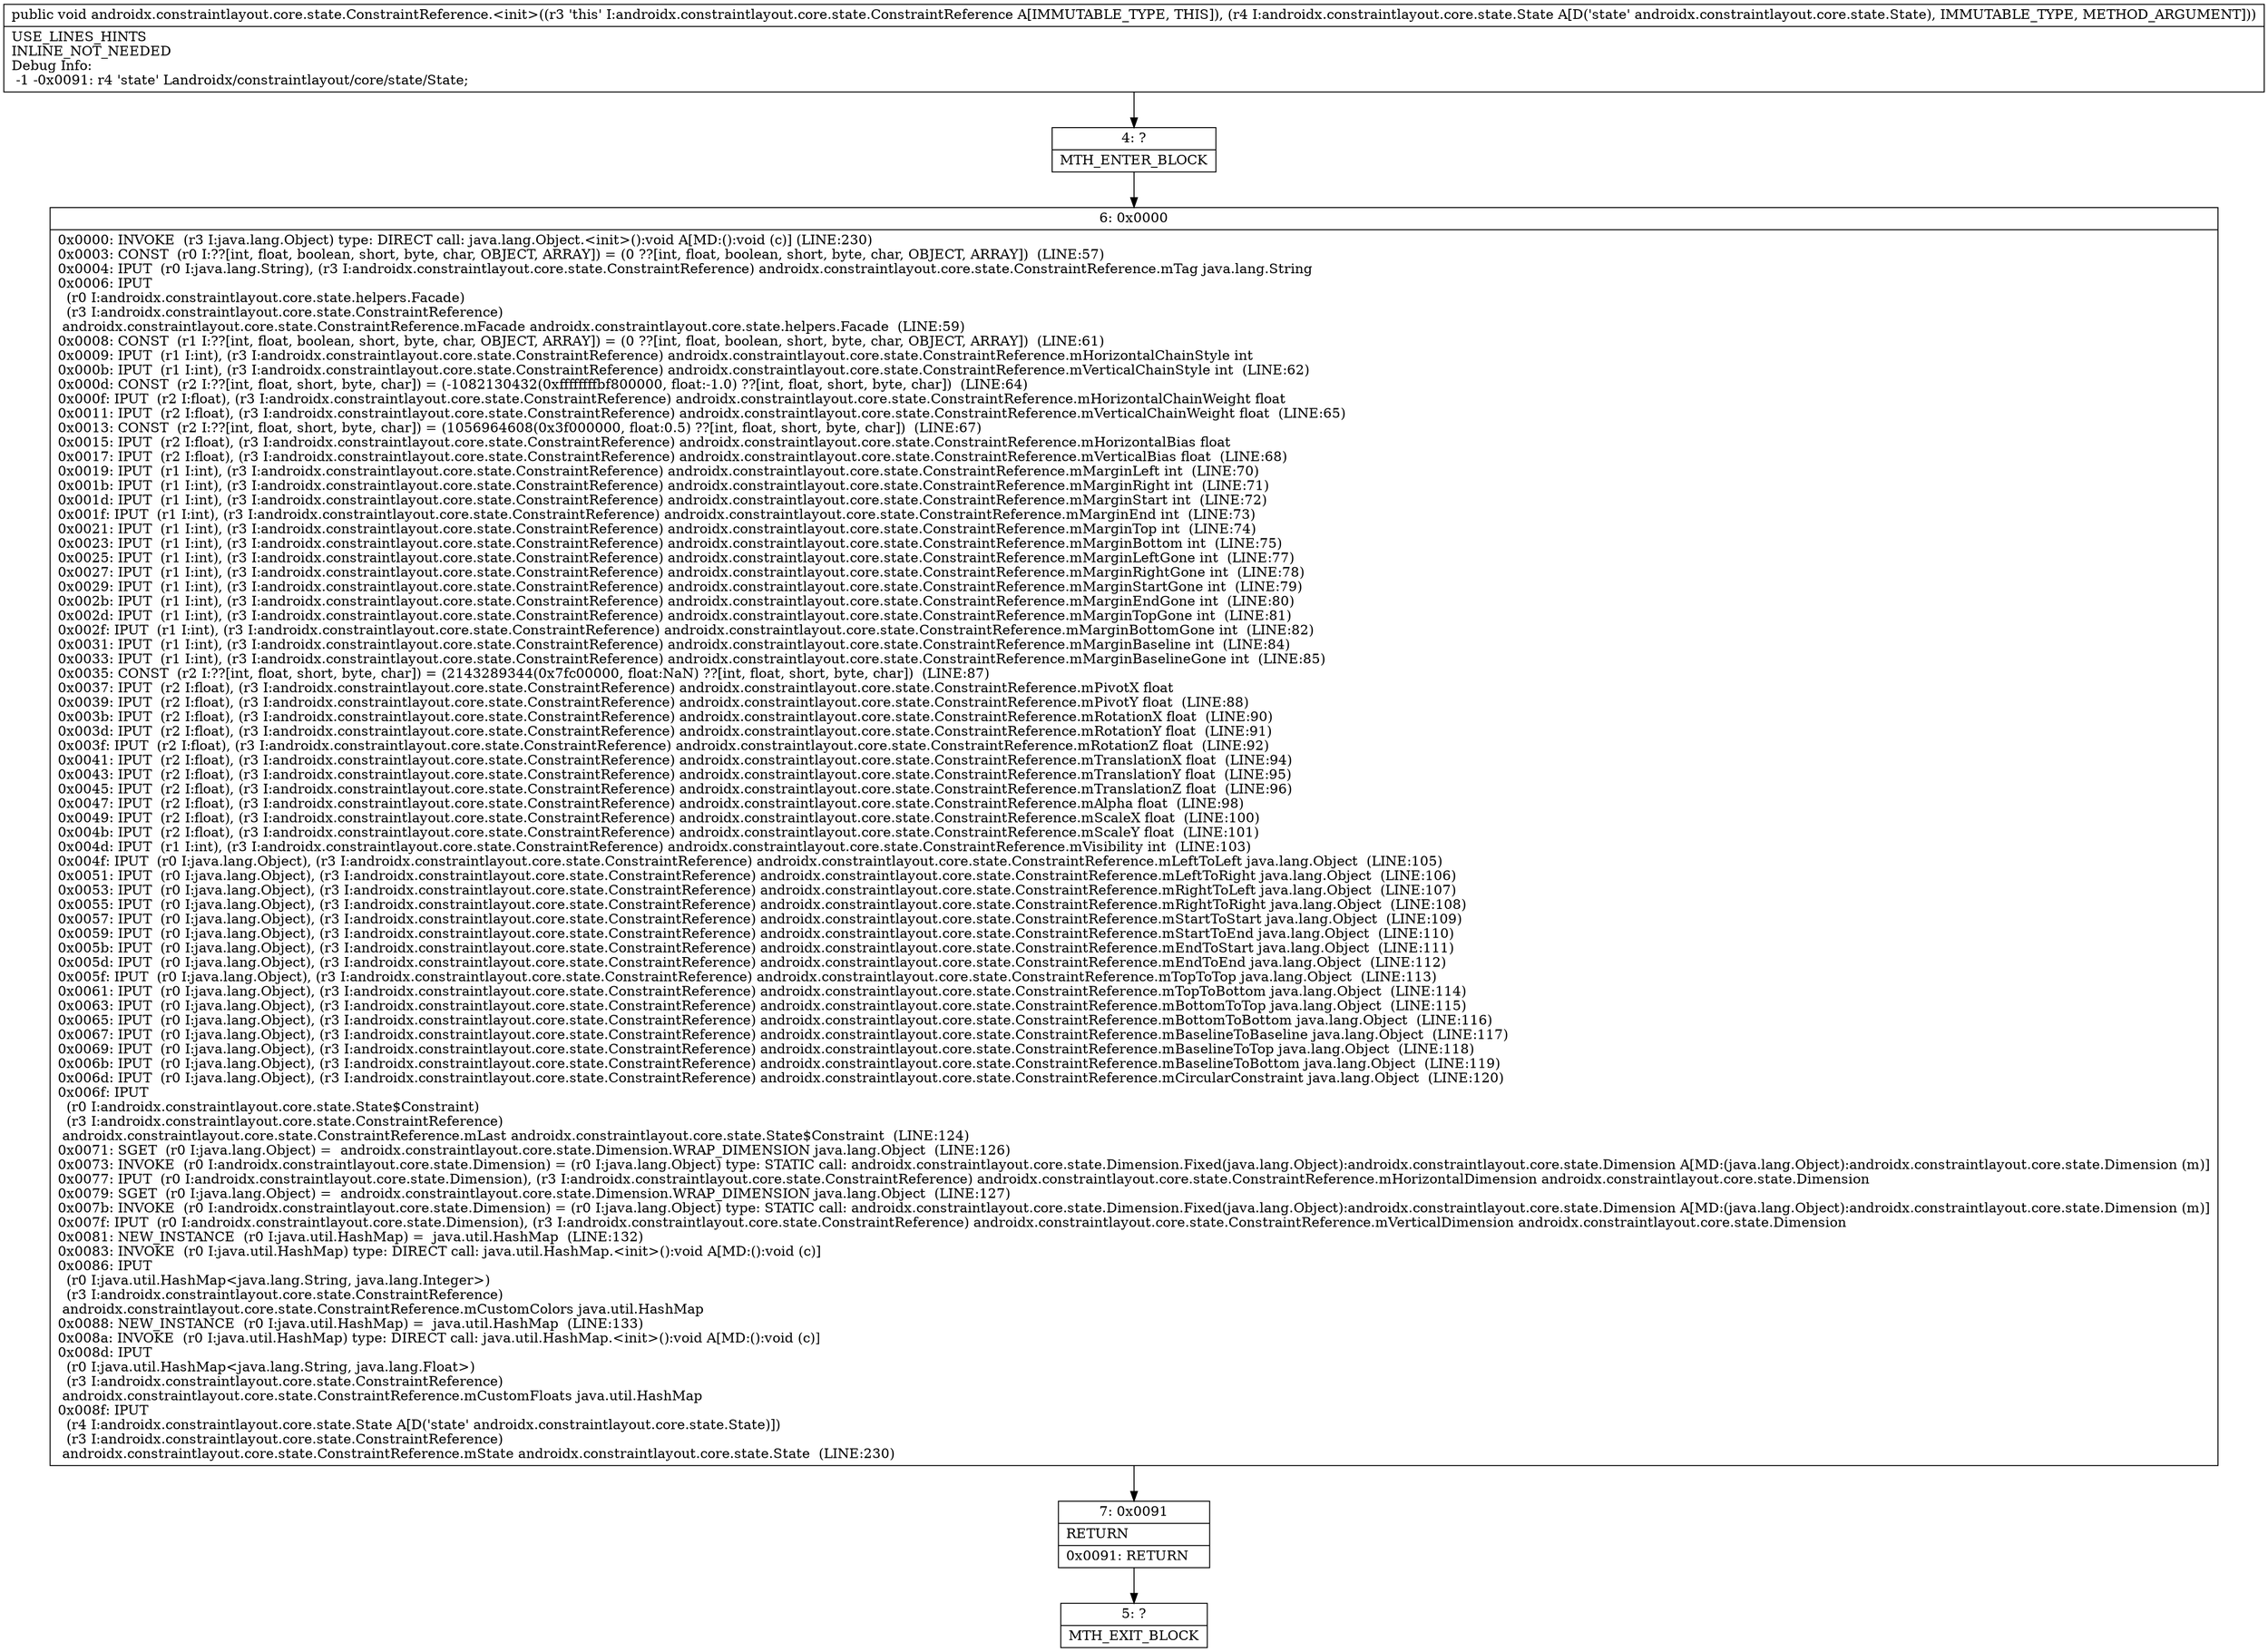 digraph "CFG forandroidx.constraintlayout.core.state.ConstraintReference.\<init\>(Landroidx\/constraintlayout\/core\/state\/State;)V" {
Node_4 [shape=record,label="{4\:\ ?|MTH_ENTER_BLOCK\l}"];
Node_6 [shape=record,label="{6\:\ 0x0000|0x0000: INVOKE  (r3 I:java.lang.Object) type: DIRECT call: java.lang.Object.\<init\>():void A[MD:():void (c)] (LINE:230)\l0x0003: CONST  (r0 I:??[int, float, boolean, short, byte, char, OBJECT, ARRAY]) = (0 ??[int, float, boolean, short, byte, char, OBJECT, ARRAY])  (LINE:57)\l0x0004: IPUT  (r0 I:java.lang.String), (r3 I:androidx.constraintlayout.core.state.ConstraintReference) androidx.constraintlayout.core.state.ConstraintReference.mTag java.lang.String \l0x0006: IPUT  \l  (r0 I:androidx.constraintlayout.core.state.helpers.Facade)\l  (r3 I:androidx.constraintlayout.core.state.ConstraintReference)\l androidx.constraintlayout.core.state.ConstraintReference.mFacade androidx.constraintlayout.core.state.helpers.Facade  (LINE:59)\l0x0008: CONST  (r1 I:??[int, float, boolean, short, byte, char, OBJECT, ARRAY]) = (0 ??[int, float, boolean, short, byte, char, OBJECT, ARRAY])  (LINE:61)\l0x0009: IPUT  (r1 I:int), (r3 I:androidx.constraintlayout.core.state.ConstraintReference) androidx.constraintlayout.core.state.ConstraintReference.mHorizontalChainStyle int \l0x000b: IPUT  (r1 I:int), (r3 I:androidx.constraintlayout.core.state.ConstraintReference) androidx.constraintlayout.core.state.ConstraintReference.mVerticalChainStyle int  (LINE:62)\l0x000d: CONST  (r2 I:??[int, float, short, byte, char]) = (\-1082130432(0xffffffffbf800000, float:\-1.0) ??[int, float, short, byte, char])  (LINE:64)\l0x000f: IPUT  (r2 I:float), (r3 I:androidx.constraintlayout.core.state.ConstraintReference) androidx.constraintlayout.core.state.ConstraintReference.mHorizontalChainWeight float \l0x0011: IPUT  (r2 I:float), (r3 I:androidx.constraintlayout.core.state.ConstraintReference) androidx.constraintlayout.core.state.ConstraintReference.mVerticalChainWeight float  (LINE:65)\l0x0013: CONST  (r2 I:??[int, float, short, byte, char]) = (1056964608(0x3f000000, float:0.5) ??[int, float, short, byte, char])  (LINE:67)\l0x0015: IPUT  (r2 I:float), (r3 I:androidx.constraintlayout.core.state.ConstraintReference) androidx.constraintlayout.core.state.ConstraintReference.mHorizontalBias float \l0x0017: IPUT  (r2 I:float), (r3 I:androidx.constraintlayout.core.state.ConstraintReference) androidx.constraintlayout.core.state.ConstraintReference.mVerticalBias float  (LINE:68)\l0x0019: IPUT  (r1 I:int), (r3 I:androidx.constraintlayout.core.state.ConstraintReference) androidx.constraintlayout.core.state.ConstraintReference.mMarginLeft int  (LINE:70)\l0x001b: IPUT  (r1 I:int), (r3 I:androidx.constraintlayout.core.state.ConstraintReference) androidx.constraintlayout.core.state.ConstraintReference.mMarginRight int  (LINE:71)\l0x001d: IPUT  (r1 I:int), (r3 I:androidx.constraintlayout.core.state.ConstraintReference) androidx.constraintlayout.core.state.ConstraintReference.mMarginStart int  (LINE:72)\l0x001f: IPUT  (r1 I:int), (r3 I:androidx.constraintlayout.core.state.ConstraintReference) androidx.constraintlayout.core.state.ConstraintReference.mMarginEnd int  (LINE:73)\l0x0021: IPUT  (r1 I:int), (r3 I:androidx.constraintlayout.core.state.ConstraintReference) androidx.constraintlayout.core.state.ConstraintReference.mMarginTop int  (LINE:74)\l0x0023: IPUT  (r1 I:int), (r3 I:androidx.constraintlayout.core.state.ConstraintReference) androidx.constraintlayout.core.state.ConstraintReference.mMarginBottom int  (LINE:75)\l0x0025: IPUT  (r1 I:int), (r3 I:androidx.constraintlayout.core.state.ConstraintReference) androidx.constraintlayout.core.state.ConstraintReference.mMarginLeftGone int  (LINE:77)\l0x0027: IPUT  (r1 I:int), (r3 I:androidx.constraintlayout.core.state.ConstraintReference) androidx.constraintlayout.core.state.ConstraintReference.mMarginRightGone int  (LINE:78)\l0x0029: IPUT  (r1 I:int), (r3 I:androidx.constraintlayout.core.state.ConstraintReference) androidx.constraintlayout.core.state.ConstraintReference.mMarginStartGone int  (LINE:79)\l0x002b: IPUT  (r1 I:int), (r3 I:androidx.constraintlayout.core.state.ConstraintReference) androidx.constraintlayout.core.state.ConstraintReference.mMarginEndGone int  (LINE:80)\l0x002d: IPUT  (r1 I:int), (r3 I:androidx.constraintlayout.core.state.ConstraintReference) androidx.constraintlayout.core.state.ConstraintReference.mMarginTopGone int  (LINE:81)\l0x002f: IPUT  (r1 I:int), (r3 I:androidx.constraintlayout.core.state.ConstraintReference) androidx.constraintlayout.core.state.ConstraintReference.mMarginBottomGone int  (LINE:82)\l0x0031: IPUT  (r1 I:int), (r3 I:androidx.constraintlayout.core.state.ConstraintReference) androidx.constraintlayout.core.state.ConstraintReference.mMarginBaseline int  (LINE:84)\l0x0033: IPUT  (r1 I:int), (r3 I:androidx.constraintlayout.core.state.ConstraintReference) androidx.constraintlayout.core.state.ConstraintReference.mMarginBaselineGone int  (LINE:85)\l0x0035: CONST  (r2 I:??[int, float, short, byte, char]) = (2143289344(0x7fc00000, float:NaN) ??[int, float, short, byte, char])  (LINE:87)\l0x0037: IPUT  (r2 I:float), (r3 I:androidx.constraintlayout.core.state.ConstraintReference) androidx.constraintlayout.core.state.ConstraintReference.mPivotX float \l0x0039: IPUT  (r2 I:float), (r3 I:androidx.constraintlayout.core.state.ConstraintReference) androidx.constraintlayout.core.state.ConstraintReference.mPivotY float  (LINE:88)\l0x003b: IPUT  (r2 I:float), (r3 I:androidx.constraintlayout.core.state.ConstraintReference) androidx.constraintlayout.core.state.ConstraintReference.mRotationX float  (LINE:90)\l0x003d: IPUT  (r2 I:float), (r3 I:androidx.constraintlayout.core.state.ConstraintReference) androidx.constraintlayout.core.state.ConstraintReference.mRotationY float  (LINE:91)\l0x003f: IPUT  (r2 I:float), (r3 I:androidx.constraintlayout.core.state.ConstraintReference) androidx.constraintlayout.core.state.ConstraintReference.mRotationZ float  (LINE:92)\l0x0041: IPUT  (r2 I:float), (r3 I:androidx.constraintlayout.core.state.ConstraintReference) androidx.constraintlayout.core.state.ConstraintReference.mTranslationX float  (LINE:94)\l0x0043: IPUT  (r2 I:float), (r3 I:androidx.constraintlayout.core.state.ConstraintReference) androidx.constraintlayout.core.state.ConstraintReference.mTranslationY float  (LINE:95)\l0x0045: IPUT  (r2 I:float), (r3 I:androidx.constraintlayout.core.state.ConstraintReference) androidx.constraintlayout.core.state.ConstraintReference.mTranslationZ float  (LINE:96)\l0x0047: IPUT  (r2 I:float), (r3 I:androidx.constraintlayout.core.state.ConstraintReference) androidx.constraintlayout.core.state.ConstraintReference.mAlpha float  (LINE:98)\l0x0049: IPUT  (r2 I:float), (r3 I:androidx.constraintlayout.core.state.ConstraintReference) androidx.constraintlayout.core.state.ConstraintReference.mScaleX float  (LINE:100)\l0x004b: IPUT  (r2 I:float), (r3 I:androidx.constraintlayout.core.state.ConstraintReference) androidx.constraintlayout.core.state.ConstraintReference.mScaleY float  (LINE:101)\l0x004d: IPUT  (r1 I:int), (r3 I:androidx.constraintlayout.core.state.ConstraintReference) androidx.constraintlayout.core.state.ConstraintReference.mVisibility int  (LINE:103)\l0x004f: IPUT  (r0 I:java.lang.Object), (r3 I:androidx.constraintlayout.core.state.ConstraintReference) androidx.constraintlayout.core.state.ConstraintReference.mLeftToLeft java.lang.Object  (LINE:105)\l0x0051: IPUT  (r0 I:java.lang.Object), (r3 I:androidx.constraintlayout.core.state.ConstraintReference) androidx.constraintlayout.core.state.ConstraintReference.mLeftToRight java.lang.Object  (LINE:106)\l0x0053: IPUT  (r0 I:java.lang.Object), (r3 I:androidx.constraintlayout.core.state.ConstraintReference) androidx.constraintlayout.core.state.ConstraintReference.mRightToLeft java.lang.Object  (LINE:107)\l0x0055: IPUT  (r0 I:java.lang.Object), (r3 I:androidx.constraintlayout.core.state.ConstraintReference) androidx.constraintlayout.core.state.ConstraintReference.mRightToRight java.lang.Object  (LINE:108)\l0x0057: IPUT  (r0 I:java.lang.Object), (r3 I:androidx.constraintlayout.core.state.ConstraintReference) androidx.constraintlayout.core.state.ConstraintReference.mStartToStart java.lang.Object  (LINE:109)\l0x0059: IPUT  (r0 I:java.lang.Object), (r3 I:androidx.constraintlayout.core.state.ConstraintReference) androidx.constraintlayout.core.state.ConstraintReference.mStartToEnd java.lang.Object  (LINE:110)\l0x005b: IPUT  (r0 I:java.lang.Object), (r3 I:androidx.constraintlayout.core.state.ConstraintReference) androidx.constraintlayout.core.state.ConstraintReference.mEndToStart java.lang.Object  (LINE:111)\l0x005d: IPUT  (r0 I:java.lang.Object), (r3 I:androidx.constraintlayout.core.state.ConstraintReference) androidx.constraintlayout.core.state.ConstraintReference.mEndToEnd java.lang.Object  (LINE:112)\l0x005f: IPUT  (r0 I:java.lang.Object), (r3 I:androidx.constraintlayout.core.state.ConstraintReference) androidx.constraintlayout.core.state.ConstraintReference.mTopToTop java.lang.Object  (LINE:113)\l0x0061: IPUT  (r0 I:java.lang.Object), (r3 I:androidx.constraintlayout.core.state.ConstraintReference) androidx.constraintlayout.core.state.ConstraintReference.mTopToBottom java.lang.Object  (LINE:114)\l0x0063: IPUT  (r0 I:java.lang.Object), (r3 I:androidx.constraintlayout.core.state.ConstraintReference) androidx.constraintlayout.core.state.ConstraintReference.mBottomToTop java.lang.Object  (LINE:115)\l0x0065: IPUT  (r0 I:java.lang.Object), (r3 I:androidx.constraintlayout.core.state.ConstraintReference) androidx.constraintlayout.core.state.ConstraintReference.mBottomToBottom java.lang.Object  (LINE:116)\l0x0067: IPUT  (r0 I:java.lang.Object), (r3 I:androidx.constraintlayout.core.state.ConstraintReference) androidx.constraintlayout.core.state.ConstraintReference.mBaselineToBaseline java.lang.Object  (LINE:117)\l0x0069: IPUT  (r0 I:java.lang.Object), (r3 I:androidx.constraintlayout.core.state.ConstraintReference) androidx.constraintlayout.core.state.ConstraintReference.mBaselineToTop java.lang.Object  (LINE:118)\l0x006b: IPUT  (r0 I:java.lang.Object), (r3 I:androidx.constraintlayout.core.state.ConstraintReference) androidx.constraintlayout.core.state.ConstraintReference.mBaselineToBottom java.lang.Object  (LINE:119)\l0x006d: IPUT  (r0 I:java.lang.Object), (r3 I:androidx.constraintlayout.core.state.ConstraintReference) androidx.constraintlayout.core.state.ConstraintReference.mCircularConstraint java.lang.Object  (LINE:120)\l0x006f: IPUT  \l  (r0 I:androidx.constraintlayout.core.state.State$Constraint)\l  (r3 I:androidx.constraintlayout.core.state.ConstraintReference)\l androidx.constraintlayout.core.state.ConstraintReference.mLast androidx.constraintlayout.core.state.State$Constraint  (LINE:124)\l0x0071: SGET  (r0 I:java.lang.Object) =  androidx.constraintlayout.core.state.Dimension.WRAP_DIMENSION java.lang.Object  (LINE:126)\l0x0073: INVOKE  (r0 I:androidx.constraintlayout.core.state.Dimension) = (r0 I:java.lang.Object) type: STATIC call: androidx.constraintlayout.core.state.Dimension.Fixed(java.lang.Object):androidx.constraintlayout.core.state.Dimension A[MD:(java.lang.Object):androidx.constraintlayout.core.state.Dimension (m)]\l0x0077: IPUT  (r0 I:androidx.constraintlayout.core.state.Dimension), (r3 I:androidx.constraintlayout.core.state.ConstraintReference) androidx.constraintlayout.core.state.ConstraintReference.mHorizontalDimension androidx.constraintlayout.core.state.Dimension \l0x0079: SGET  (r0 I:java.lang.Object) =  androidx.constraintlayout.core.state.Dimension.WRAP_DIMENSION java.lang.Object  (LINE:127)\l0x007b: INVOKE  (r0 I:androidx.constraintlayout.core.state.Dimension) = (r0 I:java.lang.Object) type: STATIC call: androidx.constraintlayout.core.state.Dimension.Fixed(java.lang.Object):androidx.constraintlayout.core.state.Dimension A[MD:(java.lang.Object):androidx.constraintlayout.core.state.Dimension (m)]\l0x007f: IPUT  (r0 I:androidx.constraintlayout.core.state.Dimension), (r3 I:androidx.constraintlayout.core.state.ConstraintReference) androidx.constraintlayout.core.state.ConstraintReference.mVerticalDimension androidx.constraintlayout.core.state.Dimension \l0x0081: NEW_INSTANCE  (r0 I:java.util.HashMap) =  java.util.HashMap  (LINE:132)\l0x0083: INVOKE  (r0 I:java.util.HashMap) type: DIRECT call: java.util.HashMap.\<init\>():void A[MD:():void (c)]\l0x0086: IPUT  \l  (r0 I:java.util.HashMap\<java.lang.String, java.lang.Integer\>)\l  (r3 I:androidx.constraintlayout.core.state.ConstraintReference)\l androidx.constraintlayout.core.state.ConstraintReference.mCustomColors java.util.HashMap \l0x0088: NEW_INSTANCE  (r0 I:java.util.HashMap) =  java.util.HashMap  (LINE:133)\l0x008a: INVOKE  (r0 I:java.util.HashMap) type: DIRECT call: java.util.HashMap.\<init\>():void A[MD:():void (c)]\l0x008d: IPUT  \l  (r0 I:java.util.HashMap\<java.lang.String, java.lang.Float\>)\l  (r3 I:androidx.constraintlayout.core.state.ConstraintReference)\l androidx.constraintlayout.core.state.ConstraintReference.mCustomFloats java.util.HashMap \l0x008f: IPUT  \l  (r4 I:androidx.constraintlayout.core.state.State A[D('state' androidx.constraintlayout.core.state.State)])\l  (r3 I:androidx.constraintlayout.core.state.ConstraintReference)\l androidx.constraintlayout.core.state.ConstraintReference.mState androidx.constraintlayout.core.state.State  (LINE:230)\l}"];
Node_7 [shape=record,label="{7\:\ 0x0091|RETURN\l|0x0091: RETURN   \l}"];
Node_5 [shape=record,label="{5\:\ ?|MTH_EXIT_BLOCK\l}"];
MethodNode[shape=record,label="{public void androidx.constraintlayout.core.state.ConstraintReference.\<init\>((r3 'this' I:androidx.constraintlayout.core.state.ConstraintReference A[IMMUTABLE_TYPE, THIS]), (r4 I:androidx.constraintlayout.core.state.State A[D('state' androidx.constraintlayout.core.state.State), IMMUTABLE_TYPE, METHOD_ARGUMENT]))  | USE_LINES_HINTS\lINLINE_NOT_NEEDED\lDebug Info:\l  \-1 \-0x0091: r4 'state' Landroidx\/constraintlayout\/core\/state\/State;\l}"];
MethodNode -> Node_4;Node_4 -> Node_6;
Node_6 -> Node_7;
Node_7 -> Node_5;
}

